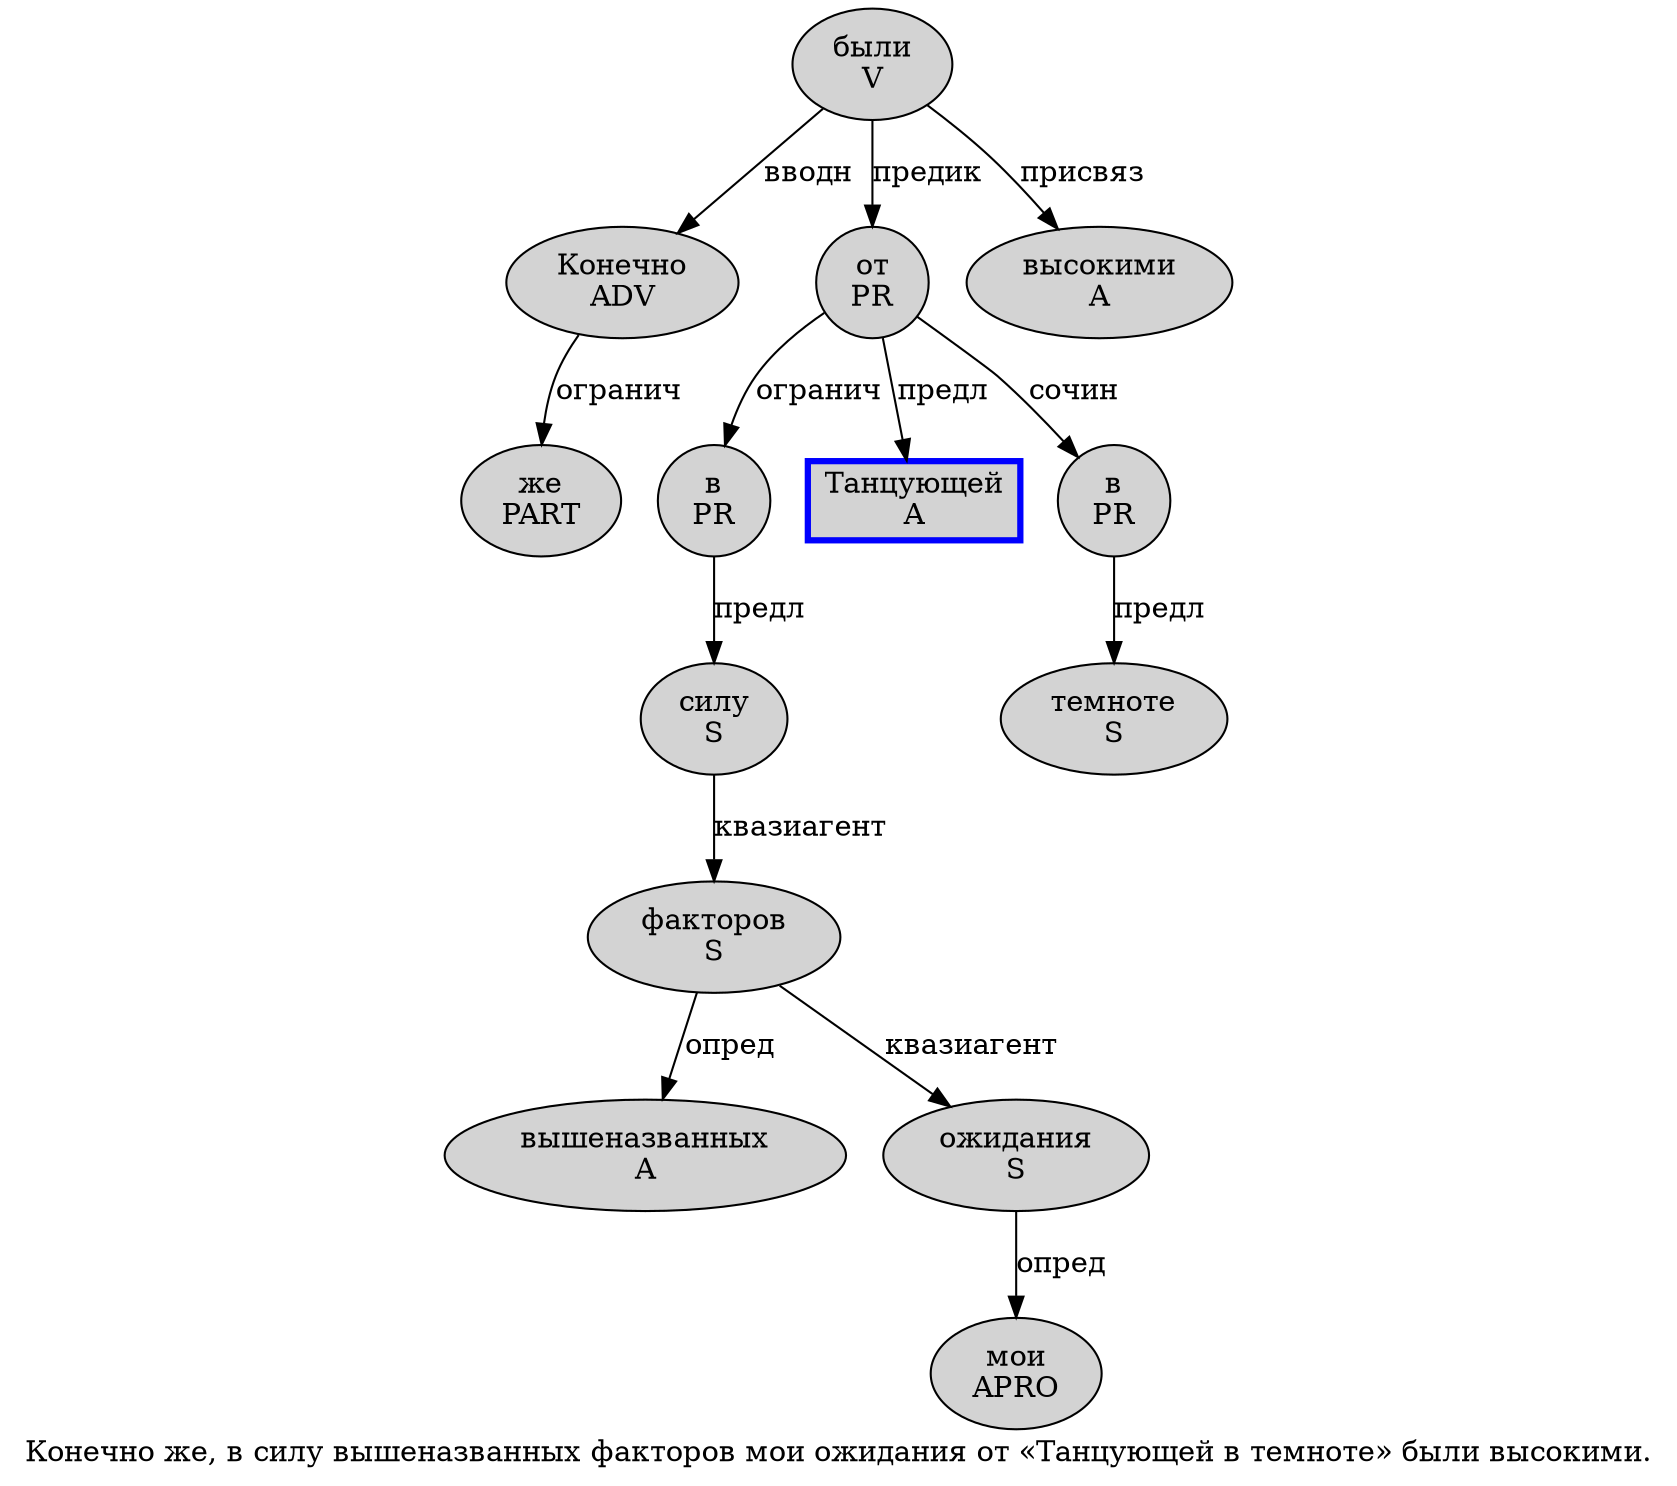 digraph SENTENCE_1905 {
	graph [label="Конечно же, в силу вышеназванных факторов мои ожидания от «Танцующей в темноте» были высокими."]
	node [style=filled]
		0 [label="Конечно
ADV" color="" fillcolor=lightgray penwidth=1 shape=ellipse]
		1 [label="же
PART" color="" fillcolor=lightgray penwidth=1 shape=ellipse]
		3 [label="в
PR" color="" fillcolor=lightgray penwidth=1 shape=ellipse]
		4 [label="силу
S" color="" fillcolor=lightgray penwidth=1 shape=ellipse]
		5 [label="вышеназванных
A" color="" fillcolor=lightgray penwidth=1 shape=ellipse]
		6 [label="факторов
S" color="" fillcolor=lightgray penwidth=1 shape=ellipse]
		7 [label="мои
APRO" color="" fillcolor=lightgray penwidth=1 shape=ellipse]
		8 [label="ожидания
S" color="" fillcolor=lightgray penwidth=1 shape=ellipse]
		9 [label="от
PR" color="" fillcolor=lightgray penwidth=1 shape=ellipse]
		11 [label="Танцующей
A" color=blue fillcolor=lightgray penwidth=3 shape=box]
		12 [label="в
PR" color="" fillcolor=lightgray penwidth=1 shape=ellipse]
		13 [label="темноте
S" color="" fillcolor=lightgray penwidth=1 shape=ellipse]
		15 [label="были
V" color="" fillcolor=lightgray penwidth=1 shape=ellipse]
		16 [label="высокими
A" color="" fillcolor=lightgray penwidth=1 shape=ellipse]
			9 -> 3 [label="огранич"]
			9 -> 11 [label="предл"]
			9 -> 12 [label="сочин"]
			12 -> 13 [label="предл"]
			15 -> 0 [label="вводн"]
			15 -> 9 [label="предик"]
			15 -> 16 [label="присвяз"]
			4 -> 6 [label="квазиагент"]
			6 -> 5 [label="опред"]
			6 -> 8 [label="квазиагент"]
			0 -> 1 [label="огранич"]
			8 -> 7 [label="опред"]
			3 -> 4 [label="предл"]
}